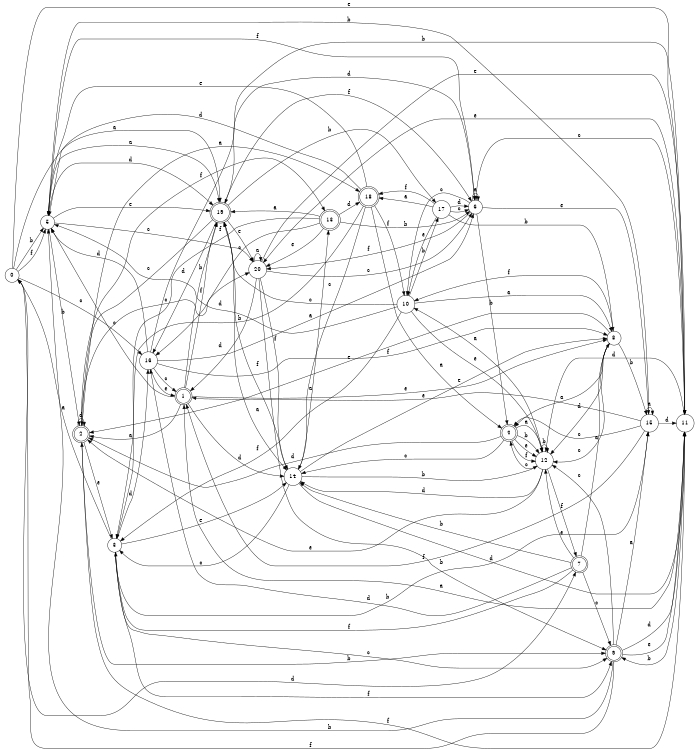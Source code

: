 digraph n17_1 {
__start0 [label="" shape="none"];

rankdir=LR;
size="8,5";

s0 [style="filled", color="black", fillcolor="white" shape="circle", label="0"];
s1 [style="rounded,filled", color="black", fillcolor="white" shape="doublecircle", label="1"];
s2 [style="rounded,filled", color="black", fillcolor="white" shape="doublecircle", label="2"];
s3 [style="filled", color="black", fillcolor="white" shape="circle", label="3"];
s4 [style="rounded,filled", color="black", fillcolor="white" shape="doublecircle", label="4"];
s5 [style="filled", color="black", fillcolor="white" shape="circle", label="5"];
s6 [style="filled", color="black", fillcolor="white" shape="circle", label="6"];
s7 [style="rounded,filled", color="black", fillcolor="white" shape="doublecircle", label="7"];
s8 [style="filled", color="black", fillcolor="white" shape="circle", label="8"];
s9 [style="rounded,filled", color="black", fillcolor="white" shape="doublecircle", label="9"];
s10 [style="filled", color="black", fillcolor="white" shape="circle", label="10"];
s11 [style="filled", color="black", fillcolor="white" shape="circle", label="11"];
s12 [style="filled", color="black", fillcolor="white" shape="circle", label="12"];
s13 [style="rounded,filled", color="black", fillcolor="white" shape="doublecircle", label="13"];
s14 [style="filled", color="black", fillcolor="white" shape="circle", label="14"];
s15 [style="filled", color="black", fillcolor="white" shape="circle", label="15"];
s16 [style="filled", color="black", fillcolor="white" shape="circle", label="16"];
s17 [style="filled", color="black", fillcolor="white" shape="circle", label="17"];
s18 [style="rounded,filled", color="black", fillcolor="white" shape="doublecircle", label="18"];
s19 [style="rounded,filled", color="black", fillcolor="white" shape="doublecircle", label="19"];
s20 [style="filled", color="black", fillcolor="white" shape="circle", label="20"];
s0 -> s19 [label="a"];
s0 -> s5 [label="b"];
s0 -> s16 [label="c"];
s0 -> s7 [label="d"];
s0 -> s11 [label="e"];
s0 -> s5 [label="f"];
s1 -> s2 [label="a"];
s1 -> s19 [label="b"];
s1 -> s5 [label="c"];
s1 -> s14 [label="d"];
s1 -> s8 [label="e"];
s1 -> s19 [label="f"];
s2 -> s18 [label="a"];
s2 -> s9 [label="b"];
s2 -> s20 [label="c"];
s2 -> s2 [label="d"];
s2 -> s3 [label="e"];
s2 -> s13 [label="f"];
s3 -> s0 [label="a"];
s3 -> s15 [label="b"];
s3 -> s9 [label="c"];
s3 -> s16 [label="d"];
s3 -> s14 [label="e"];
s3 -> s9 [label="f"];
s4 -> s12 [label="a"];
s4 -> s12 [label="b"];
s4 -> s14 [label="c"];
s4 -> s2 [label="d"];
s4 -> s12 [label="e"];
s4 -> s12 [label="f"];
s5 -> s19 [label="a"];
s5 -> s2 [label="b"];
s5 -> s20 [label="c"];
s5 -> s19 [label="d"];
s5 -> s19 [label="e"];
s5 -> s6 [label="f"];
s6 -> s6 [label="a"];
s6 -> s4 [label="b"];
s6 -> s10 [label="c"];
s6 -> s19 [label="d"];
s6 -> s15 [label="e"];
s6 -> s20 [label="f"];
s7 -> s8 [label="a"];
s7 -> s14 [label="b"];
s7 -> s9 [label="c"];
s7 -> s16 [label="d"];
s7 -> s12 [label="e"];
s7 -> s3 [label="f"];
s8 -> s4 [label="a"];
s8 -> s15 [label="b"];
s8 -> s12 [label="c"];
s8 -> s12 [label="d"];
s8 -> s2 [label="e"];
s8 -> s10 [label="f"];
s9 -> s15 [label="a"];
s9 -> s5 [label="b"];
s9 -> s12 [label="c"];
s9 -> s11 [label="d"];
s9 -> s11 [label="e"];
s9 -> s0 [label="f"];
s10 -> s8 [label="a"];
s10 -> s17 [label="b"];
s10 -> s19 [label="c"];
s10 -> s5 [label="d"];
s10 -> s12 [label="e"];
s10 -> s3 [label="f"];
s11 -> s1 [label="a"];
s11 -> s9 [label="b"];
s11 -> s6 [label="c"];
s11 -> s12 [label="d"];
s11 -> s20 [label="e"];
s11 -> s2 [label="f"];
s12 -> s10 [label="a"];
s12 -> s12 [label="b"];
s12 -> s4 [label="c"];
s12 -> s14 [label="d"];
s12 -> s2 [label="e"];
s12 -> s7 [label="f"];
s13 -> s19 [label="a"];
s13 -> s6 [label="b"];
s13 -> s16 [label="c"];
s13 -> s18 [label="d"];
s13 -> s20 [label="e"];
s13 -> s3 [label="f"];
s14 -> s13 [label="a"];
s14 -> s12 [label="b"];
s14 -> s3 [label="c"];
s14 -> s11 [label="d"];
s14 -> s8 [label="e"];
s14 -> s19 [label="f"];
s15 -> s15 [label="a"];
s15 -> s5 [label="b"];
s15 -> s4 [label="c"];
s15 -> s11 [label="d"];
s15 -> s1 [label="e"];
s15 -> s1 [label="f"];
s16 -> s6 [label="a"];
s16 -> s11 [label="b"];
s16 -> s1 [label="c"];
s16 -> s5 [label="d"];
s16 -> s1 [label="e"];
s16 -> s8 [label="f"];
s17 -> s18 [label="a"];
s17 -> s8 [label="b"];
s17 -> s6 [label="c"];
s17 -> s6 [label="d"];
s17 -> s10 [label="e"];
s17 -> s18 [label="f"];
s18 -> s4 [label="a"];
s18 -> s3 [label="b"];
s18 -> s14 [label="c"];
s18 -> s5 [label="d"];
s18 -> s5 [label="e"];
s18 -> s10 [label="f"];
s19 -> s14 [label="a"];
s19 -> s17 [label="b"];
s19 -> s2 [label="c"];
s19 -> s16 [label="d"];
s19 -> s20 [label="e"];
s19 -> s6 [label="f"];
s20 -> s20 [label="a"];
s20 -> s9 [label="b"];
s20 -> s6 [label="c"];
s20 -> s1 [label="d"];
s20 -> s11 [label="e"];
s20 -> s14 [label="f"];

}